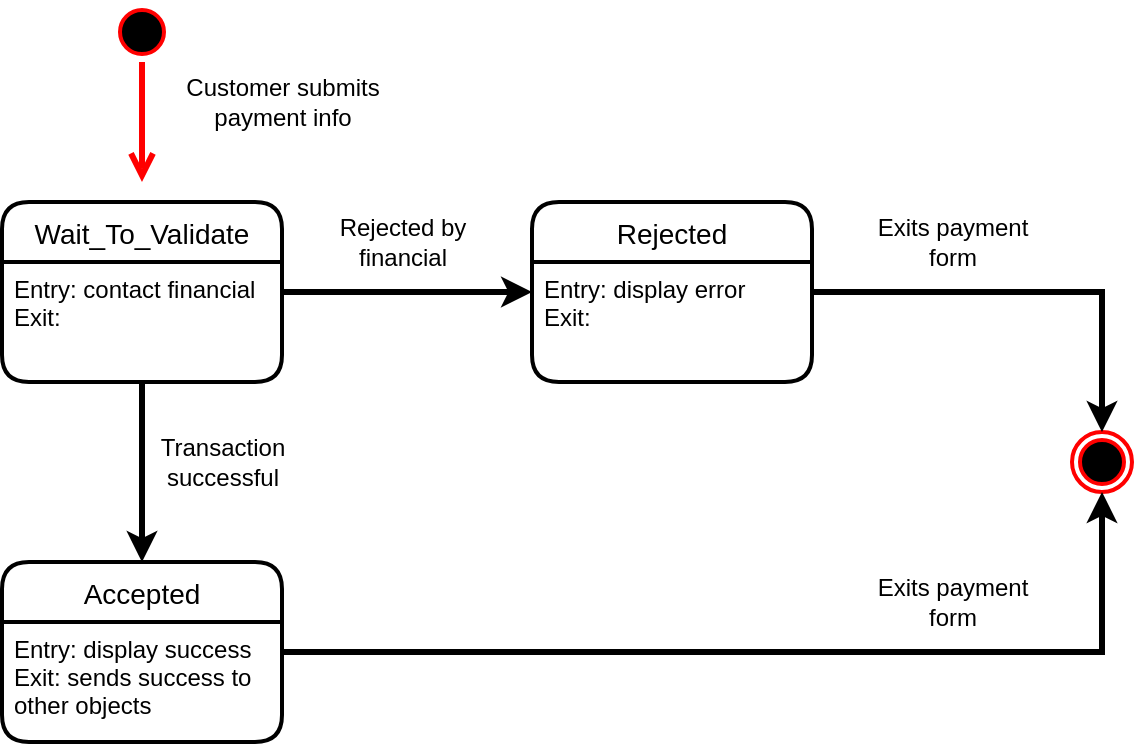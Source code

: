 <mxfile version="20.5.1" type="google"><diagram id="hOVjGRWVDalaWXWFh-0_" name="Page-1"><mxGraphModel grid="1" page="1" gridSize="10" guides="1" tooltips="1" connect="1" arrows="1" fold="1" pageScale="1" pageWidth="850" pageHeight="1100" math="0" shadow="0"><root><mxCell id="0"/><mxCell id="1" parent="0"/><mxCell id="hUjCIBWfyERXTD1eHwWv-10" style="edgeStyle=orthogonalEdgeStyle;rounded=0;orthogonalLoop=1;jettySize=auto;html=1;exitX=1;exitY=0.5;exitDx=0;exitDy=0;entryX=0;entryY=0.25;entryDx=0;entryDy=0;strokeWidth=3;" edge="1" parent="1" source="hUjCIBWfyERXTD1eHwWv-1" target="hUjCIBWfyERXTD1eHwWv-9"><mxGeometry relative="1" as="geometry"/></mxCell><mxCell id="hUjCIBWfyERXTD1eHwWv-16" style="edgeStyle=orthogonalEdgeStyle;rounded=0;orthogonalLoop=1;jettySize=auto;html=1;exitX=0.5;exitY=1;exitDx=0;exitDy=0;entryX=0.5;entryY=0;entryDx=0;entryDy=0;strokeWidth=3;" edge="1" parent="1" source="hUjCIBWfyERXTD1eHwWv-1" target="hUjCIBWfyERXTD1eHwWv-14"><mxGeometry relative="1" as="geometry"/></mxCell><mxCell id="hUjCIBWfyERXTD1eHwWv-1" value="Wait_To_Validate" style="swimlane;childLayout=stackLayout;horizontal=1;startSize=30;horizontalStack=0;rounded=1;fontSize=14;fontStyle=0;strokeWidth=2;resizeParent=0;resizeLast=1;shadow=0;dashed=0;align=center;" vertex="1" parent="1"><mxGeometry x="65" y="170" width="140" height="90" as="geometry"/></mxCell><mxCell id="hUjCIBWfyERXTD1eHwWv-2" value="Entry: contact financial&#xA;Exit:&#xA;" style="align=left;strokeColor=none;fillColor=none;spacingLeft=4;fontSize=12;verticalAlign=top;resizable=0;rotatable=0;part=1;" vertex="1" parent="hUjCIBWfyERXTD1eHwWv-1"><mxGeometry y="30" width="140" height="60" as="geometry"/></mxCell><mxCell id="hUjCIBWfyERXTD1eHwWv-3" value="" style="ellipse;html=1;shape=endState;fillColor=#000000;strokeColor=#ff0000;strokeWidth=2;" vertex="1" parent="1"><mxGeometry x="600" y="285" width="30" height="30" as="geometry"/></mxCell><mxCell id="hUjCIBWfyERXTD1eHwWv-4" value="" style="ellipse;html=1;shape=startState;fillColor=#000000;strokeColor=#ff0000;strokeWidth=2;" vertex="1" parent="1"><mxGeometry x="120" y="70" width="30" height="30" as="geometry"/></mxCell><mxCell id="hUjCIBWfyERXTD1eHwWv-5" value="" style="edgeStyle=orthogonalEdgeStyle;html=1;verticalAlign=bottom;endArrow=open;endSize=8;strokeColor=#ff0000;rounded=0;strokeWidth=3;" edge="1" parent="1" source="hUjCIBWfyERXTD1eHwWv-4"><mxGeometry relative="1" as="geometry"><mxPoint x="135" y="160" as="targetPoint"/></mxGeometry></mxCell><mxCell id="hUjCIBWfyERXTD1eHwWv-6" value="&lt;div&gt;Customer submits&lt;br&gt;&lt;/div&gt;&lt;div&gt;payment info&lt;br&gt;&lt;/div&gt;" style="text;html=1;align=center;verticalAlign=middle;resizable=0;points=[];autosize=1;strokeColor=none;fillColor=none;" vertex="1" parent="1"><mxGeometry x="145" y="100" width="120" height="40" as="geometry"/></mxCell><mxCell id="hUjCIBWfyERXTD1eHwWv-8" value="Rejected" style="swimlane;childLayout=stackLayout;horizontal=1;startSize=30;horizontalStack=0;rounded=1;fontSize=14;fontStyle=0;strokeWidth=2;resizeParent=0;resizeLast=1;shadow=0;dashed=0;align=center;" vertex="1" parent="1"><mxGeometry x="330" y="170" width="140" height="90" as="geometry"/></mxCell><mxCell id="hUjCIBWfyERXTD1eHwWv-9" value="Entry: display error&#xA;Exit:&#xA;" style="align=left;strokeColor=none;fillColor=none;spacingLeft=4;fontSize=12;verticalAlign=top;resizable=0;rotatable=0;part=1;" vertex="1" parent="hUjCIBWfyERXTD1eHwWv-8"><mxGeometry y="30" width="140" height="60" as="geometry"/></mxCell><mxCell id="hUjCIBWfyERXTD1eHwWv-11" style="edgeStyle=orthogonalEdgeStyle;rounded=0;orthogonalLoop=1;jettySize=auto;html=1;exitX=1;exitY=0.25;exitDx=0;exitDy=0;entryX=0.5;entryY=0;entryDx=0;entryDy=0;strokeWidth=3;" edge="1" parent="1" source="hUjCIBWfyERXTD1eHwWv-9" target="hUjCIBWfyERXTD1eHwWv-3"><mxGeometry relative="1" as="geometry"/></mxCell><mxCell id="hUjCIBWfyERXTD1eHwWv-12" value="&lt;div&gt;Rejected by&lt;/div&gt;&lt;div&gt;financial&lt;br&gt;&lt;/div&gt;" style="text;html=1;align=center;verticalAlign=middle;resizable=0;points=[];autosize=1;strokeColor=none;fillColor=none;" vertex="1" parent="1"><mxGeometry x="220" y="170" width="90" height="40" as="geometry"/></mxCell><mxCell id="hUjCIBWfyERXTD1eHwWv-13" value="&lt;div&gt;Exits payment&lt;/div&gt;&lt;div&gt;form&lt;br&gt;&lt;/div&gt;" style="text;html=1;align=center;verticalAlign=middle;resizable=0;points=[];autosize=1;strokeColor=none;fillColor=none;" vertex="1" parent="1"><mxGeometry x="490" y="170" width="100" height="40" as="geometry"/></mxCell><mxCell id="hUjCIBWfyERXTD1eHwWv-18" style="edgeStyle=orthogonalEdgeStyle;rounded=0;orthogonalLoop=1;jettySize=auto;html=1;exitX=1;exitY=0.5;exitDx=0;exitDy=0;entryX=0.5;entryY=1;entryDx=0;entryDy=0;strokeWidth=3;" edge="1" parent="1" source="hUjCIBWfyERXTD1eHwWv-14" target="hUjCIBWfyERXTD1eHwWv-3"><mxGeometry relative="1" as="geometry"/></mxCell><mxCell id="hUjCIBWfyERXTD1eHwWv-14" value="Accepted" style="swimlane;childLayout=stackLayout;horizontal=1;startSize=30;horizontalStack=0;rounded=1;fontSize=14;fontStyle=0;strokeWidth=2;resizeParent=0;resizeLast=1;shadow=0;dashed=0;align=center;" vertex="1" parent="1"><mxGeometry x="65" y="350" width="140" height="90" as="geometry"/></mxCell><mxCell id="hUjCIBWfyERXTD1eHwWv-15" value="Entry: display success&#xA;Exit: sends success to&#xA;other objects&#xA;&#xA;" style="align=left;strokeColor=none;fillColor=none;spacingLeft=4;fontSize=12;verticalAlign=top;resizable=0;rotatable=0;part=1;" vertex="1" parent="hUjCIBWfyERXTD1eHwWv-14"><mxGeometry y="30" width="140" height="60" as="geometry"/></mxCell><mxCell id="hUjCIBWfyERXTD1eHwWv-17" value="&lt;div&gt;Transaction&lt;/div&gt;&lt;div&gt;successful&lt;br&gt;&lt;/div&gt;" style="text;html=1;align=center;verticalAlign=middle;resizable=0;points=[];autosize=1;strokeColor=none;fillColor=none;" vertex="1" parent="1"><mxGeometry x="130" y="280" width="90" height="40" as="geometry"/></mxCell><mxCell id="hUjCIBWfyERXTD1eHwWv-19" value="&lt;div&gt;Exits payment&lt;/div&gt;&lt;div&gt;form&lt;br&gt;&lt;/div&gt;" style="text;html=1;align=center;verticalAlign=middle;resizable=0;points=[];autosize=1;strokeColor=none;fillColor=none;" vertex="1" parent="1"><mxGeometry x="490" y="350" width="100" height="40" as="geometry"/></mxCell></root></mxGraphModel></diagram></mxfile>